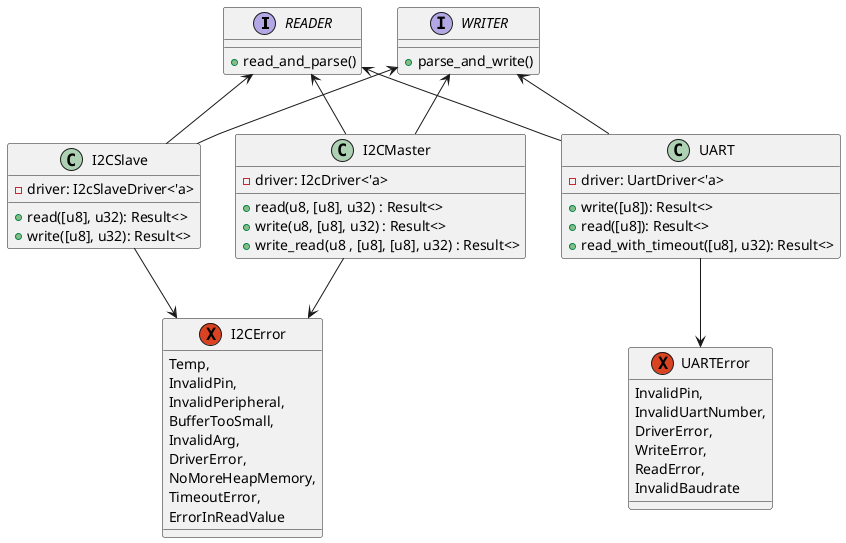 @startuml Microcontroller serial

Interface READER {
    +read_and_parse()
}
Interface WRITER {
    +parse_and_write()
}

class I2CMaster{
    - driver: I2cDriver<'a>
    + read(u8, [u8], u32) : Result<>
    + write(u8, [u8], u32) : Result<>
    + write_read(u8 , [u8], [u8], u32) : Result<>
}

class I2CSlave{
    - driver: I2cSlaveDriver<'a>
    + read([u8], u32): Result<>
    + write([u8], u32): Result<>
}

class UART{
    - driver: UartDriver<'a>
    + write([u8]): Result<>
    + read([u8]): Result<>
    +read_with_timeout([u8], u32): Result<>
}

exception I2CError {
    Temp,
    InvalidPin,
    InvalidPeripheral,
    BufferTooSmall,
    InvalidArg,
    DriverError,
    NoMoreHeapMemory,
    TimeoutError,
    ErrorInReadValue
}

exception UARTError{
    InvalidPin,
    InvalidUartNumber,
    DriverError,
    WriteError,
    ReadError,
    InvalidBaudrate
}

READER <-- I2CMaster
WRITER <-- I2CMaster
READER <-- I2CSlave
WRITER <-- I2CSlave
READER <-- UART
WRITER <-- UART
UART --> UARTError
I2CMaster --> I2CError
I2CSlave --> I2CError


@enduml